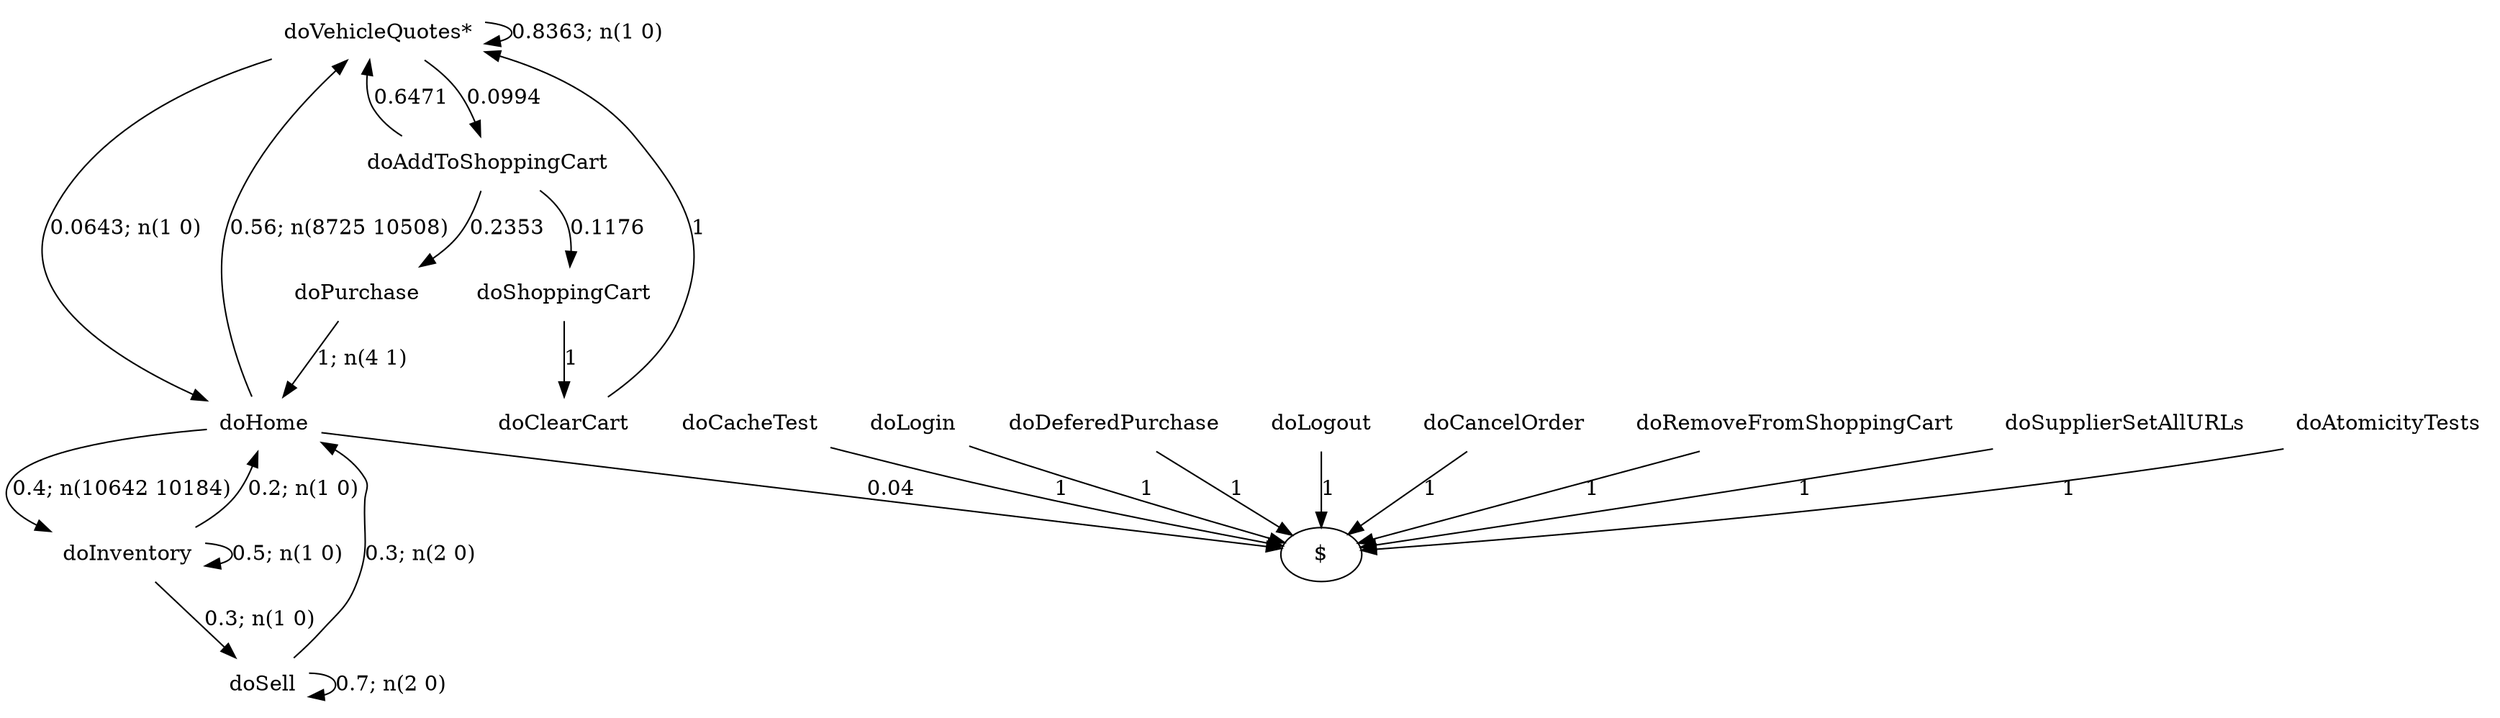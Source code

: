 digraph G {"doVehicleQuotes*" [label="doVehicleQuotes*",shape=none];"doSupplierSetAllURLs" [label="doSupplierSetAllURLs",shape=none];"doAtomicityTests" [label="doAtomicityTests",shape=none];"doCacheTest" [label="doCacheTest",shape=none];"doLogin" [label="doLogin",shape=none];"doAddToShoppingCart" [label="doAddToShoppingCart",shape=none];"doDeferedPurchase" [label="doDeferedPurchase",shape=none];"doHome" [label="doHome",shape=none];"doShoppingCart" [label="doShoppingCart",shape=none];"doClearCart" [label="doClearCart",shape=none];"doPurchase" [label="doPurchase",shape=none];"doInventory" [label="doInventory",shape=none];"doSell" [label="doSell",shape=none];"doLogout" [label="doLogout",shape=none];"doCancelOrder" [label="doCancelOrder",shape=none];"doRemoveFromShoppingCart" [label="doRemoveFromShoppingCart",shape=none];"doVehicleQuotes*"->"doVehicleQuotes*" [style=solid,label="0.8363; n(1 0)"];"doVehicleQuotes*"->"doAddToShoppingCart" [style=solid,label="0.0994"];"doVehicleQuotes*"->"doHome" [style=solid,label="0.0643; n(1 0)"];"doSupplierSetAllURLs"->"$" [style=solid,label="1"];"doAtomicityTests"->"$" [style=solid,label="1"];"doCacheTest"->"$" [style=solid,label="1"];"doLogin"->"$" [style=solid,label="1"];"doAddToShoppingCart"->"doVehicleQuotes*" [style=solid,label="0.6471"];"doAddToShoppingCart"->"doShoppingCart" [style=solid,label="0.1176"];"doAddToShoppingCart"->"doPurchase" [style=solid,label="0.2353"];"doDeferedPurchase"->"$" [style=solid,label="1"];"doHome"->"doVehicleQuotes*" [style=solid,label="0.56; n(8725 10508)"];"doHome"->"doInventory" [style=solid,label="0.4; n(10642 10184)"];"doHome"->"$" [style=solid,label="0.04"];"doShoppingCart"->"doClearCart" [style=solid,label="1"];"doClearCart"->"doVehicleQuotes*" [style=solid,label="1"];"doPurchase"->"doHome" [style=solid,label="1; n(4 1)"];"doInventory"->"doHome" [style=solid,label="0.2; n(1 0)"];"doInventory"->"doInventory" [style=solid,label="0.5; n(1 0)"];"doInventory"->"doSell" [style=solid,label="0.3; n(1 0)"];"doSell"->"doHome" [style=solid,label="0.3; n(2 0)"];"doSell"->"doSell" [style=solid,label="0.7; n(2 0)"];"doLogout"->"$" [style=solid,label="1"];"doCancelOrder"->"$" [style=solid,label="1"];"doRemoveFromShoppingCart"->"$" [style=solid,label="1"];}